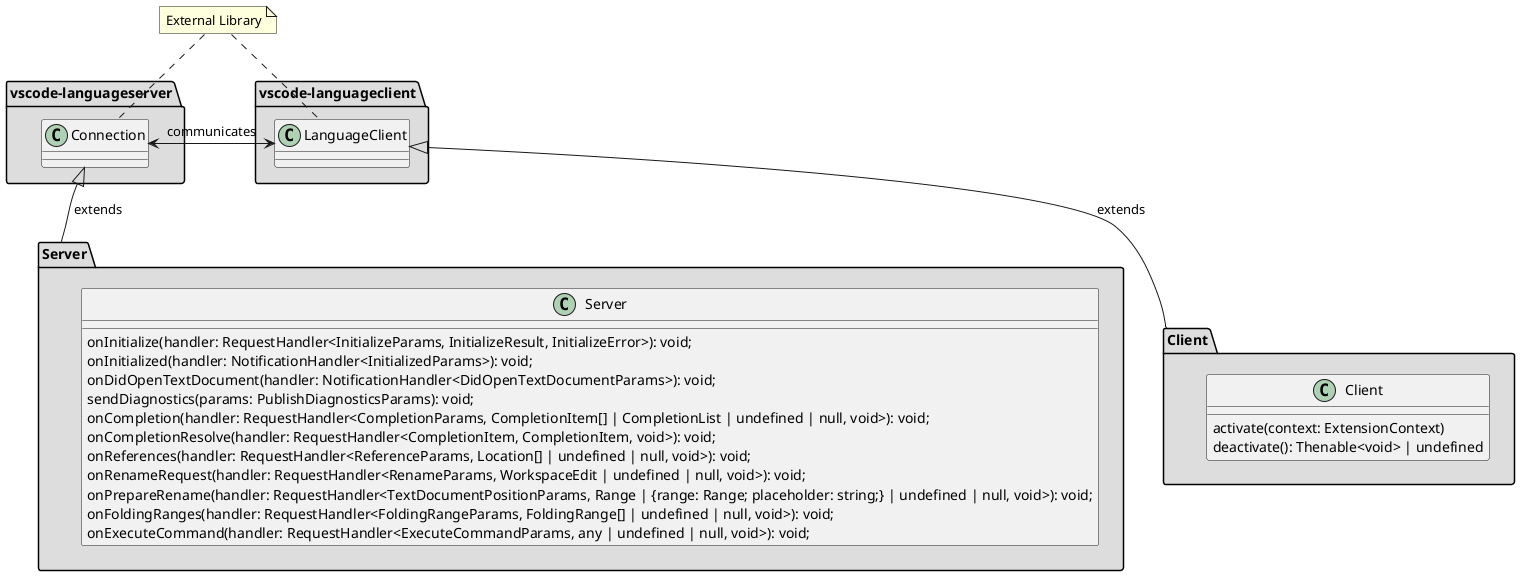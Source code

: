 @startuml

package vscode-languageclient #DDDDDD {
	class LanguageClient
}

package vscode-languageserver #DDDDDD {
	class Connection {

	}
}

package Server #DDDDDD {

	class Server {
		onInitialize(handler: RequestHandler<InitializeParams, InitializeResult, InitializeError>): void;
		onInitialized(handler: NotificationHandler<InitializedParams>): void;
		onDidOpenTextDocument(handler: NotificationHandler<DidOpenTextDocumentParams>): void;		
		sendDiagnostics(params: PublishDiagnosticsParams): void;
		onCompletion(handler: RequestHandler<CompletionParams, CompletionItem[] | CompletionList | undefined | null, void>): void;
		onCompletionResolve(handler: RequestHandler<CompletionItem, CompletionItem, void>): void;
		onReferences(handler: RequestHandler<ReferenceParams, Location[] | undefined | null, void>): void;
		onRenameRequest(handler: RequestHandler<RenameParams, WorkspaceEdit | undefined | null, void>): void;
		onPrepareRename(handler: RequestHandler<TextDocumentPositionParams, Range | {range: Range; placeholder: string;} | undefined | null, void>): void;
		onFoldingRanges(handler: RequestHandler<FoldingRangeParams, FoldingRange[] | undefined | null, void>): void;
		onExecuteCommand(handler: RequestHandler<ExecuteCommandParams, any | undefined | null, void>): void;
	}
}


note "External Library" as n_ext
n_ext .. Connection
n_ext .. LanguageClient

package Client #DDDDDD {
    class Client {
        activate(context: ExtensionContext)
        deactivate(): Thenable<void> | undefined
    }
}

LanguageClient <-left-> Connection : communicates
Client -up-|> LanguageClient : extends
Server -up-|> Connection : extends



@enduml